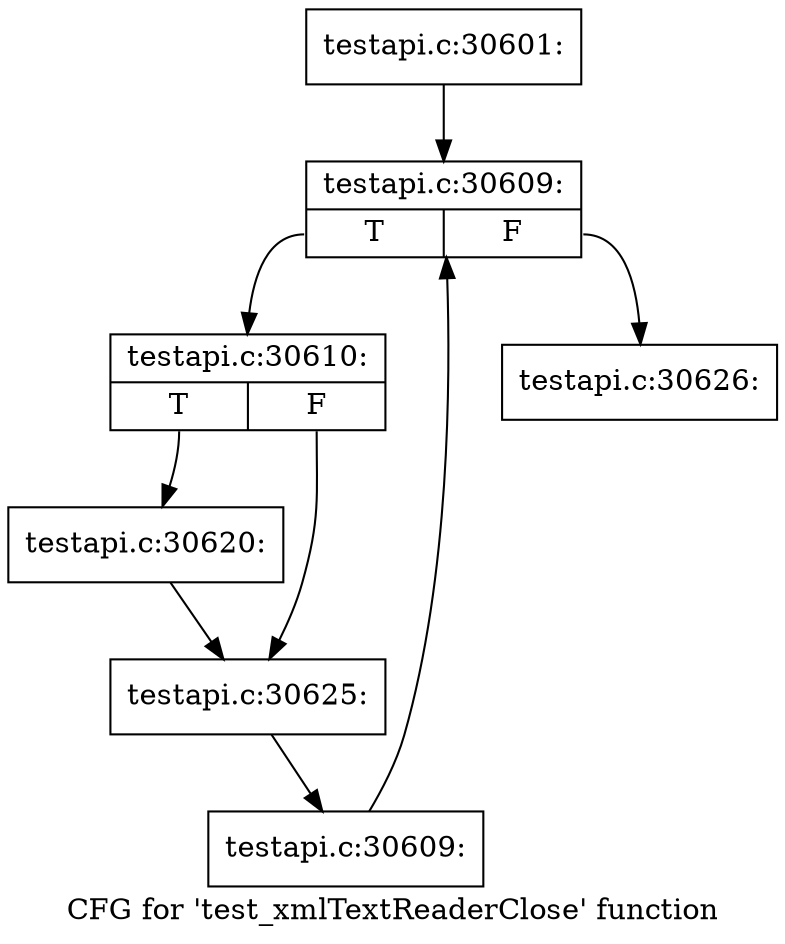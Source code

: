 digraph "CFG for 'test_xmlTextReaderClose' function" {
	label="CFG for 'test_xmlTextReaderClose' function";

	Node0x5136050 [shape=record,label="{testapi.c:30601:}"];
	Node0x5136050 -> Node0x513db50;
	Node0x513db50 [shape=record,label="{testapi.c:30609:|{<s0>T|<s1>F}}"];
	Node0x513db50:s0 -> Node0x513de30;
	Node0x513db50:s1 -> Node0x513d9b0;
	Node0x513de30 [shape=record,label="{testapi.c:30610:|{<s0>T|<s1>F}}"];
	Node0x513de30:s0 -> Node0x513ec80;
	Node0x513de30:s1 -> Node0x513f450;
	Node0x513ec80 [shape=record,label="{testapi.c:30620:}"];
	Node0x513ec80 -> Node0x513f450;
	Node0x513f450 [shape=record,label="{testapi.c:30625:}"];
	Node0x513f450 -> Node0x513dda0;
	Node0x513dda0 [shape=record,label="{testapi.c:30609:}"];
	Node0x513dda0 -> Node0x513db50;
	Node0x513d9b0 [shape=record,label="{testapi.c:30626:}"];
}
